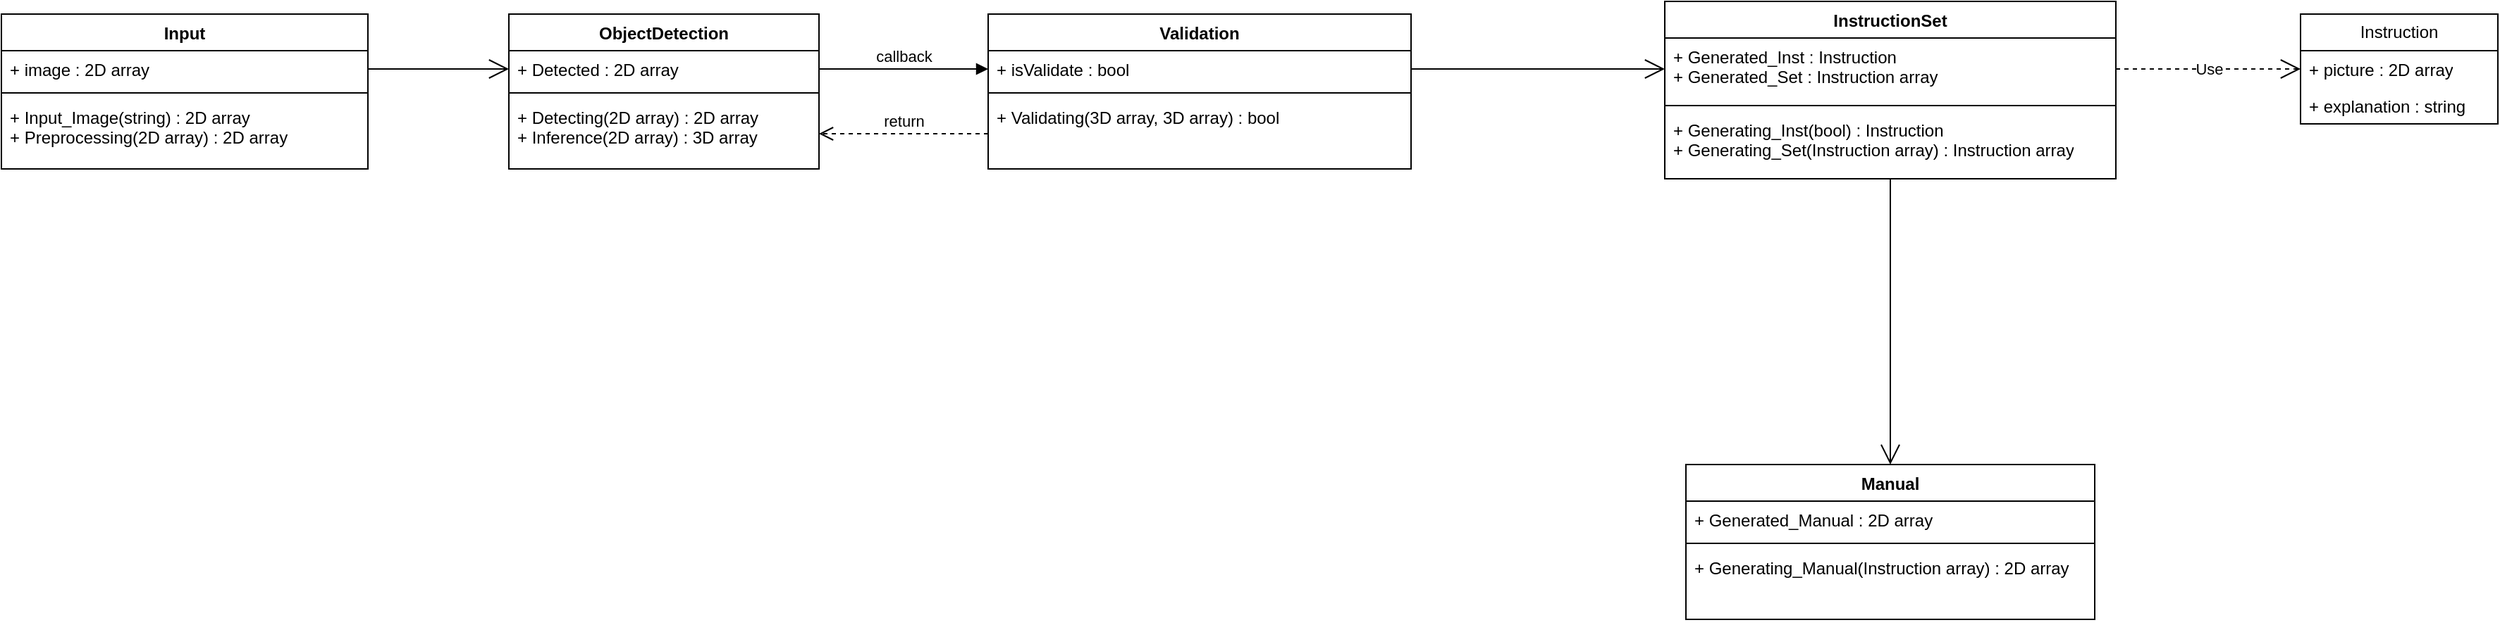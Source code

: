<mxfile version="21.3.0" type="device">
  <diagram id="C5RBs43oDa-KdzZeNtuy" name="Page-1">
    <mxGraphModel dx="2501" dy="699" grid="1" gridSize="10" guides="1" tooltips="1" connect="1" arrows="1" fold="1" page="1" pageScale="1" pageWidth="827" pageHeight="1169" math="0" shadow="0">
      <root>
        <mxCell id="WIyWlLk6GJQsqaUBKTNV-0" />
        <mxCell id="WIyWlLk6GJQsqaUBKTNV-1" parent="WIyWlLk6GJQsqaUBKTNV-0" />
        <mxCell id="cJhJGrbu-B-ctOWpSyJ_-0" value="Input" style="swimlane;fontStyle=1;align=center;verticalAlign=top;childLayout=stackLayout;horizontal=1;startSize=26;horizontalStack=0;resizeParent=1;resizeParentMax=0;resizeLast=0;collapsible=1;marginBottom=0;" parent="WIyWlLk6GJQsqaUBKTNV-1" vertex="1">
          <mxGeometry x="-820" y="90" width="260" height="110" as="geometry" />
        </mxCell>
        <mxCell id="cJhJGrbu-B-ctOWpSyJ_-1" value="+ image : 2D array" style="text;strokeColor=none;fillColor=none;align=left;verticalAlign=top;spacingLeft=4;spacingRight=4;overflow=hidden;rotatable=0;points=[[0,0.5],[1,0.5]];portConstraint=eastwest;" parent="cJhJGrbu-B-ctOWpSyJ_-0" vertex="1">
          <mxGeometry y="26" width="260" height="26" as="geometry" />
        </mxCell>
        <mxCell id="cJhJGrbu-B-ctOWpSyJ_-2" value="" style="line;strokeWidth=1;fillColor=none;align=left;verticalAlign=middle;spacingTop=-1;spacingLeft=3;spacingRight=3;rotatable=0;labelPosition=right;points=[];portConstraint=eastwest;strokeColor=inherit;" parent="cJhJGrbu-B-ctOWpSyJ_-0" vertex="1">
          <mxGeometry y="52" width="260" height="8" as="geometry" />
        </mxCell>
        <mxCell id="cJhJGrbu-B-ctOWpSyJ_-3" value="+ Input_Image(string) : 2D array&#xa;+ Preprocessing(2D array) : 2D array" style="text;strokeColor=none;fillColor=none;align=left;verticalAlign=top;spacingLeft=4;spacingRight=4;overflow=hidden;rotatable=0;points=[[0,0.5],[1,0.5]];portConstraint=eastwest;" parent="cJhJGrbu-B-ctOWpSyJ_-0" vertex="1">
          <mxGeometry y="60" width="260" height="50" as="geometry" />
        </mxCell>
        <mxCell id="cJhJGrbu-B-ctOWpSyJ_-4" value="ObjectDetection" style="swimlane;fontStyle=1;align=center;verticalAlign=top;childLayout=stackLayout;horizontal=1;startSize=26;horizontalStack=0;resizeParent=1;resizeParentMax=0;resizeLast=0;collapsible=1;marginBottom=0;" parent="WIyWlLk6GJQsqaUBKTNV-1" vertex="1">
          <mxGeometry x="-460" y="90" width="220" height="110" as="geometry">
            <mxRectangle x="-493" y="160" width="130" height="30" as="alternateBounds" />
          </mxGeometry>
        </mxCell>
        <mxCell id="cJhJGrbu-B-ctOWpSyJ_-5" value="+ Detected : 2D array" style="text;strokeColor=none;fillColor=none;align=left;verticalAlign=top;spacingLeft=4;spacingRight=4;overflow=hidden;rotatable=0;points=[[0,0.5],[1,0.5]];portConstraint=eastwest;" parent="cJhJGrbu-B-ctOWpSyJ_-4" vertex="1">
          <mxGeometry y="26" width="220" height="26" as="geometry" />
        </mxCell>
        <mxCell id="cJhJGrbu-B-ctOWpSyJ_-6" value="" style="line;strokeWidth=1;fillColor=none;align=left;verticalAlign=middle;spacingTop=-1;spacingLeft=3;spacingRight=3;rotatable=0;labelPosition=right;points=[];portConstraint=eastwest;strokeColor=inherit;" parent="cJhJGrbu-B-ctOWpSyJ_-4" vertex="1">
          <mxGeometry y="52" width="220" height="8" as="geometry" />
        </mxCell>
        <mxCell id="cJhJGrbu-B-ctOWpSyJ_-7" value="+ Detecting(2D array) : 2D array&#xa;+ Inference(2D array) : 3D array" style="text;strokeColor=none;fillColor=none;align=left;verticalAlign=top;spacingLeft=4;spacingRight=4;overflow=hidden;rotatable=0;points=[[0,0.5],[1,0.5]];portConstraint=eastwest;" parent="cJhJGrbu-B-ctOWpSyJ_-4" vertex="1">
          <mxGeometry y="60" width="220" height="50" as="geometry" />
        </mxCell>
        <mxCell id="cJhJGrbu-B-ctOWpSyJ_-8" value="Validation" style="swimlane;fontStyle=1;align=center;verticalAlign=top;childLayout=stackLayout;horizontal=1;startSize=26;horizontalStack=0;resizeParent=1;resizeParentMax=0;resizeLast=0;collapsible=1;marginBottom=0;" parent="WIyWlLk6GJQsqaUBKTNV-1" vertex="1">
          <mxGeometry x="-120" y="90" width="300" height="110" as="geometry" />
        </mxCell>
        <mxCell id="cJhJGrbu-B-ctOWpSyJ_-9" value="+ isValidate : bool" style="text;strokeColor=none;fillColor=none;align=left;verticalAlign=top;spacingLeft=4;spacingRight=4;overflow=hidden;rotatable=0;points=[[0,0.5],[1,0.5]];portConstraint=eastwest;" parent="cJhJGrbu-B-ctOWpSyJ_-8" vertex="1">
          <mxGeometry y="26" width="300" height="26" as="geometry" />
        </mxCell>
        <mxCell id="cJhJGrbu-B-ctOWpSyJ_-10" value="" style="line;strokeWidth=1;fillColor=none;align=left;verticalAlign=middle;spacingTop=-1;spacingLeft=3;spacingRight=3;rotatable=0;labelPosition=right;points=[];portConstraint=eastwest;strokeColor=inherit;" parent="cJhJGrbu-B-ctOWpSyJ_-8" vertex="1">
          <mxGeometry y="52" width="300" height="8" as="geometry" />
        </mxCell>
        <mxCell id="cJhJGrbu-B-ctOWpSyJ_-11" value="+ Validating(3D array, 3D array) : bool" style="text;strokeColor=none;fillColor=none;align=left;verticalAlign=top;spacingLeft=4;spacingRight=4;overflow=hidden;rotatable=0;points=[[0,0.5],[1,0.5]];portConstraint=eastwest;" parent="cJhJGrbu-B-ctOWpSyJ_-8" vertex="1">
          <mxGeometry y="60" width="300" height="50" as="geometry" />
        </mxCell>
        <mxCell id="R8WdpjA0Jo8XCXI6cHWc-8" value="Manual" style="swimlane;fontStyle=1;align=center;verticalAlign=top;childLayout=stackLayout;horizontal=1;startSize=26;horizontalStack=0;resizeParent=1;resizeParentMax=0;resizeLast=0;collapsible=1;marginBottom=0;whiteSpace=wrap;html=1;" parent="WIyWlLk6GJQsqaUBKTNV-1" vertex="1">
          <mxGeometry x="375" y="410" width="290" height="110" as="geometry" />
        </mxCell>
        <mxCell id="R8WdpjA0Jo8XCXI6cHWc-9" value="+ Generated_Manual : 2D array" style="text;strokeColor=none;fillColor=none;align=left;verticalAlign=top;spacingLeft=4;spacingRight=4;overflow=hidden;rotatable=0;points=[[0,0.5],[1,0.5]];portConstraint=eastwest;whiteSpace=wrap;html=1;" parent="R8WdpjA0Jo8XCXI6cHWc-8" vertex="1">
          <mxGeometry y="26" width="290" height="26" as="geometry" />
        </mxCell>
        <mxCell id="R8WdpjA0Jo8XCXI6cHWc-10" value="" style="line;strokeWidth=1;fillColor=none;align=left;verticalAlign=middle;spacingTop=-1;spacingLeft=3;spacingRight=3;rotatable=0;labelPosition=right;points=[];portConstraint=eastwest;strokeColor=inherit;" parent="R8WdpjA0Jo8XCXI6cHWc-8" vertex="1">
          <mxGeometry y="52" width="290" height="8" as="geometry" />
        </mxCell>
        <mxCell id="R8WdpjA0Jo8XCXI6cHWc-11" value="+ Generating_Manual(Instruction array) : 2D array&amp;nbsp;" style="text;strokeColor=none;fillColor=none;align=left;verticalAlign=top;spacingLeft=4;spacingRight=4;overflow=hidden;rotatable=0;points=[[0,0.5],[1,0.5]];portConstraint=eastwest;whiteSpace=wrap;html=1;" parent="R8WdpjA0Jo8XCXI6cHWc-8" vertex="1">
          <mxGeometry y="60" width="290" height="50" as="geometry" />
        </mxCell>
        <mxCell id="R8WdpjA0Jo8XCXI6cHWc-20" value="" style="endArrow=open;endFill=1;endSize=12;html=1;rounded=0;exitX=0.5;exitY=1;exitDx=0;exitDy=0;entryX=0.5;entryY=0;entryDx=0;entryDy=0;" parent="WIyWlLk6GJQsqaUBKTNV-1" source="R8WdpjA0Jo8XCXI6cHWc-0" target="R8WdpjA0Jo8XCXI6cHWc-8" edge="1">
          <mxGeometry width="160" relative="1" as="geometry">
            <mxPoint x="-190" y="280" as="sourcePoint" />
            <mxPoint x="-30" y="280" as="targetPoint" />
          </mxGeometry>
        </mxCell>
        <mxCell id="R8WdpjA0Jo8XCXI6cHWc-22" value="callback" style="html=1;verticalAlign=bottom;endArrow=block;edgeStyle=elbowEdgeStyle;elbow=vertical;curved=0;rounded=0;exitX=1;exitY=0.5;exitDx=0;exitDy=0;entryX=0;entryY=0.5;entryDx=0;entryDy=0;" parent="WIyWlLk6GJQsqaUBKTNV-1" source="cJhJGrbu-B-ctOWpSyJ_-5" target="cJhJGrbu-B-ctOWpSyJ_-9" edge="1">
          <mxGeometry relative="1" as="geometry">
            <mxPoint x="-190" y="150" as="sourcePoint" />
          </mxGeometry>
        </mxCell>
        <mxCell id="R8WdpjA0Jo8XCXI6cHWc-25" value="return" style="html=1;verticalAlign=bottom;endArrow=open;dashed=1;endSize=8;edgeStyle=elbowEdgeStyle;elbow=vertical;curved=0;rounded=0;exitX=0;exitY=0.5;exitDx=0;exitDy=0;entryX=1;entryY=0.5;entryDx=0;entryDy=0;" parent="WIyWlLk6GJQsqaUBKTNV-1" source="cJhJGrbu-B-ctOWpSyJ_-11" target="cJhJGrbu-B-ctOWpSyJ_-7" edge="1">
          <mxGeometry relative="1" as="geometry">
            <mxPoint x="-210" y="291" as="targetPoint" />
            <mxPoint x="-130" y="260" as="sourcePoint" />
            <Array as="points" />
          </mxGeometry>
        </mxCell>
        <mxCell id="R8WdpjA0Jo8XCXI6cHWc-26" value="" style="endArrow=open;endFill=1;endSize=12;html=1;rounded=0;exitX=1;exitY=0.5;exitDx=0;exitDy=0;entryX=0;entryY=0.5;entryDx=0;entryDy=0;" parent="WIyWlLk6GJQsqaUBKTNV-1" source="cJhJGrbu-B-ctOWpSyJ_-1" target="cJhJGrbu-B-ctOWpSyJ_-5" edge="1">
          <mxGeometry width="160" relative="1" as="geometry">
            <mxPoint x="-550" y="280" as="sourcePoint" />
            <mxPoint x="-390" y="280" as="targetPoint" />
          </mxGeometry>
        </mxCell>
        <mxCell id="R8WdpjA0Jo8XCXI6cHWc-31" value="" style="group" parent="WIyWlLk6GJQsqaUBKTNV-1" vertex="1" connectable="0">
          <mxGeometry x="360" y="81" width="591" height="128" as="geometry" />
        </mxCell>
        <mxCell id="R8WdpjA0Jo8XCXI6cHWc-0" value="InstructionSet" style="swimlane;fontStyle=1;align=center;verticalAlign=top;childLayout=stackLayout;horizontal=1;startSize=26;horizontalStack=0;resizeParent=1;resizeParentMax=0;resizeLast=0;collapsible=1;marginBottom=0;whiteSpace=wrap;html=1;" parent="R8WdpjA0Jo8XCXI6cHWc-31" vertex="1">
          <mxGeometry width="320" height="126" as="geometry" />
        </mxCell>
        <mxCell id="R8WdpjA0Jo8XCXI6cHWc-1" value="+ Generated_Inst : Instruction&lt;br&gt;+ Generated_Set : Instruction array" style="text;strokeColor=none;fillColor=none;align=left;verticalAlign=top;spacingLeft=4;spacingRight=4;overflow=hidden;rotatable=0;points=[[0,0.5],[1,0.5]];portConstraint=eastwest;whiteSpace=wrap;html=1;" parent="R8WdpjA0Jo8XCXI6cHWc-0" vertex="1">
          <mxGeometry y="26" width="320" height="44" as="geometry" />
        </mxCell>
        <mxCell id="R8WdpjA0Jo8XCXI6cHWc-2" value="" style="line;strokeWidth=1;fillColor=none;align=left;verticalAlign=middle;spacingTop=-1;spacingLeft=3;spacingRight=3;rotatable=0;labelPosition=right;points=[];portConstraint=eastwest;strokeColor=inherit;" parent="R8WdpjA0Jo8XCXI6cHWc-0" vertex="1">
          <mxGeometry y="70" width="320" height="8" as="geometry" />
        </mxCell>
        <mxCell id="R8WdpjA0Jo8XCXI6cHWc-3" value="+ Generating_Inst(bool) : Instruction&lt;br&gt;+ Generating_Set(Instruction array) : Instruction array" style="text;strokeColor=none;fillColor=none;align=left;verticalAlign=top;spacingLeft=4;spacingRight=4;overflow=hidden;rotatable=0;points=[[0,0.5],[1,0.5]];portConstraint=eastwest;whiteSpace=wrap;html=1;" parent="R8WdpjA0Jo8XCXI6cHWc-0" vertex="1">
          <mxGeometry y="78" width="320" height="48" as="geometry" />
        </mxCell>
        <mxCell id="R8WdpjA0Jo8XCXI6cHWc-4" value="Instruction" style="swimlane;fontStyle=0;childLayout=stackLayout;horizontal=1;startSize=26;fillColor=none;horizontalStack=0;resizeParent=1;resizeParentMax=0;resizeLast=0;collapsible=1;marginBottom=0;whiteSpace=wrap;html=1;" parent="R8WdpjA0Jo8XCXI6cHWc-31" vertex="1">
          <mxGeometry x="451" y="9" width="140" height="78" as="geometry" />
        </mxCell>
        <mxCell id="R8WdpjA0Jo8XCXI6cHWc-5" value="+ picture : 2D array" style="text;strokeColor=none;fillColor=none;align=left;verticalAlign=top;spacingLeft=4;spacingRight=4;overflow=hidden;rotatable=0;points=[[0,0.5],[1,0.5]];portConstraint=eastwest;whiteSpace=wrap;html=1;" parent="R8WdpjA0Jo8XCXI6cHWc-4" vertex="1">
          <mxGeometry y="26" width="140" height="26" as="geometry" />
        </mxCell>
        <mxCell id="R8WdpjA0Jo8XCXI6cHWc-6" value="+ explanation : string" style="text;strokeColor=none;fillColor=none;align=left;verticalAlign=top;spacingLeft=4;spacingRight=4;overflow=hidden;rotatable=0;points=[[0,0.5],[1,0.5]];portConstraint=eastwest;whiteSpace=wrap;html=1;" parent="R8WdpjA0Jo8XCXI6cHWc-4" vertex="1">
          <mxGeometry y="52" width="140" height="26" as="geometry" />
        </mxCell>
        <mxCell id="R8WdpjA0Jo8XCXI6cHWc-16" value="Use" style="endArrow=open;endSize=12;dashed=1;html=1;rounded=0;exitX=1;exitY=0.5;exitDx=0;exitDy=0;entryX=0;entryY=0.5;entryDx=0;entryDy=0;" parent="R8WdpjA0Jo8XCXI6cHWc-31" source="R8WdpjA0Jo8XCXI6cHWc-1" target="R8WdpjA0Jo8XCXI6cHWc-5" edge="1">
          <mxGeometry width="160" relative="1" as="geometry">
            <mxPoint x="201" y="-30" as="sourcePoint" />
            <mxPoint x="451" y="40" as="targetPoint" />
          </mxGeometry>
        </mxCell>
        <mxCell id="kVgAkFRmE9dLtnvar5hh-0" value="" style="endArrow=open;endFill=1;endSize=12;html=1;rounded=0;exitX=1;exitY=0.5;exitDx=0;exitDy=0;entryX=0;entryY=0.5;entryDx=0;entryDy=0;" edge="1" parent="WIyWlLk6GJQsqaUBKTNV-1" source="cJhJGrbu-B-ctOWpSyJ_-9" target="R8WdpjA0Jo8XCXI6cHWc-1">
          <mxGeometry width="160" relative="1" as="geometry">
            <mxPoint x="-60" y="360" as="sourcePoint" />
            <mxPoint x="100" y="360" as="targetPoint" />
          </mxGeometry>
        </mxCell>
      </root>
    </mxGraphModel>
  </diagram>
</mxfile>
